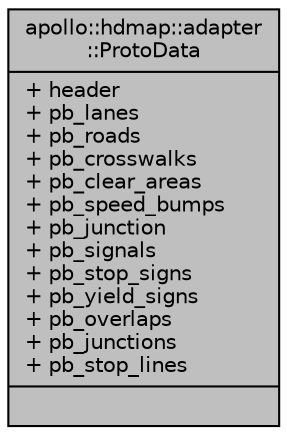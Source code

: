 digraph "apollo::hdmap::adapter::ProtoData"
{
  edge [fontname="Helvetica",fontsize="10",labelfontname="Helvetica",labelfontsize="10"];
  node [fontname="Helvetica",fontsize="10",shape=record];
  Node1 [label="{apollo::hdmap::adapter\l::ProtoData\n|+ header\l+ pb_lanes\l+ pb_roads\l+ pb_crosswalks\l+ pb_clear_areas\l+ pb_speed_bumps\l+ pb_junction\l+ pb_signals\l+ pb_stop_signs\l+ pb_yield_signs\l+ pb_overlaps\l+ pb_junctions\l+ pb_stop_lines\l|}",height=0.2,width=0.4,color="black", fillcolor="grey75", style="filled" fontcolor="black"];
}
